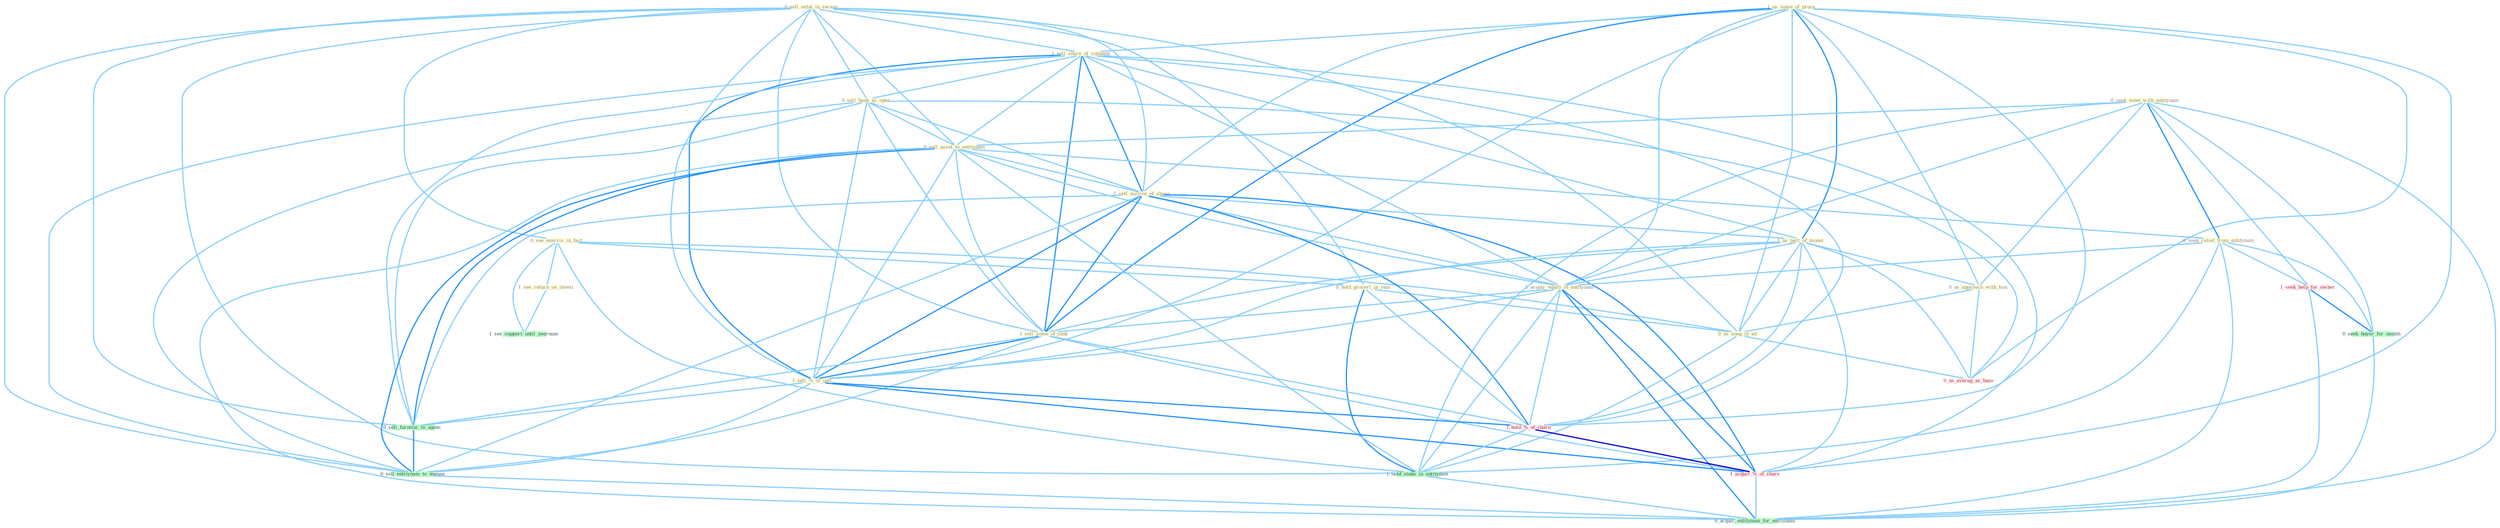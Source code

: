Graph G{ 
    node
    [shape=polygon,style=filled,width=.5,height=.06,color="#BDFCC9",fixedsize=true,fontsize=4,
    fontcolor="#2f4f4f"];
    {node
    [color="#ffffe0", fontcolor="#8b7d6b"] "0_sell_estat_in_swoop " "1_us_some_of_proce " "1_sell_share_of_compani " "0_see_exercis_in_fact " "0_hold_groceri_in_rear " "0_sell_bank_as_oper " "0_seek_meet_with_entitynam " "0_sell_asset_to_entitynam " "1_sell_million_of_share " "0_seek_relief_from_entitynam " "1_us_part_of_monei " "1_acquir_equiti_of_entitynam " "1_sell_some_of_junk " "1_sell_%_of_unit " "1_see_return_on_invest " "0_us_approach_with_him " "0_us_song_in_ad "}
{node [color="#fff0f5", fontcolor="#b22222"] "1_hold_%_of_share " "1_seek_help_for_owner " "1_acquir_%_of_share " "0_us_averag_as_base "}
edge [color="#B0E2FF"];

	"0_sell_estat_in_swoop " -- "1_sell_share_of_compani " [w="1", color="#87cefa" ];
	"0_sell_estat_in_swoop " -- "0_see_exercis_in_fact " [w="1", color="#87cefa" ];
	"0_sell_estat_in_swoop " -- "0_hold_groceri_in_rear " [w="1", color="#87cefa" ];
	"0_sell_estat_in_swoop " -- "0_sell_bank_as_oper " [w="1", color="#87cefa" ];
	"0_sell_estat_in_swoop " -- "0_sell_asset_to_entitynam " [w="1", color="#87cefa" ];
	"0_sell_estat_in_swoop " -- "1_sell_million_of_share " [w="1", color="#87cefa" ];
	"0_sell_estat_in_swoop " -- "1_sell_some_of_junk " [w="1", color="#87cefa" ];
	"0_sell_estat_in_swoop " -- "1_sell_%_of_unit " [w="1", color="#87cefa" ];
	"0_sell_estat_in_swoop " -- "0_us_song_in_ad " [w="1", color="#87cefa" ];
	"0_sell_estat_in_swoop " -- "1_hold_stake_in_entitynam " [w="1", color="#87cefa" ];
	"0_sell_estat_in_swoop " -- "0_sell_furnitur_to_agenc " [w="1", color="#87cefa" ];
	"0_sell_estat_in_swoop " -- "0_sell_entitynam_to_manag " [w="1", color="#87cefa" ];
	"1_us_some_of_proce " -- "1_sell_share_of_compani " [w="1", color="#87cefa" ];
	"1_us_some_of_proce " -- "1_sell_million_of_share " [w="1", color="#87cefa" ];
	"1_us_some_of_proce " -- "1_us_part_of_monei " [w="2", color="#1e90ff" , len=0.8];
	"1_us_some_of_proce " -- "1_acquir_equiti_of_entitynam " [w="1", color="#87cefa" ];
	"1_us_some_of_proce " -- "1_sell_some_of_junk " [w="2", color="#1e90ff" , len=0.8];
	"1_us_some_of_proce " -- "1_sell_%_of_unit " [w="1", color="#87cefa" ];
	"1_us_some_of_proce " -- "0_us_approach_with_him " [w="1", color="#87cefa" ];
	"1_us_some_of_proce " -- "0_us_song_in_ad " [w="1", color="#87cefa" ];
	"1_us_some_of_proce " -- "1_hold_%_of_share " [w="1", color="#87cefa" ];
	"1_us_some_of_proce " -- "1_acquir_%_of_share " [w="1", color="#87cefa" ];
	"1_us_some_of_proce " -- "0_us_averag_as_base " [w="1", color="#87cefa" ];
	"1_sell_share_of_compani " -- "0_sell_bank_as_oper " [w="1", color="#87cefa" ];
	"1_sell_share_of_compani " -- "0_sell_asset_to_entitynam " [w="1", color="#87cefa" ];
	"1_sell_share_of_compani " -- "1_sell_million_of_share " [w="2", color="#1e90ff" , len=0.8];
	"1_sell_share_of_compani " -- "1_us_part_of_monei " [w="1", color="#87cefa" ];
	"1_sell_share_of_compani " -- "1_acquir_equiti_of_entitynam " [w="1", color="#87cefa" ];
	"1_sell_share_of_compani " -- "1_sell_some_of_junk " [w="2", color="#1e90ff" , len=0.8];
	"1_sell_share_of_compani " -- "1_sell_%_of_unit " [w="2", color="#1e90ff" , len=0.8];
	"1_sell_share_of_compani " -- "1_hold_%_of_share " [w="1", color="#87cefa" ];
	"1_sell_share_of_compani " -- "1_acquir_%_of_share " [w="1", color="#87cefa" ];
	"1_sell_share_of_compani " -- "0_sell_furnitur_to_agenc " [w="1", color="#87cefa" ];
	"1_sell_share_of_compani " -- "0_sell_entitynam_to_manag " [w="1", color="#87cefa" ];
	"0_see_exercis_in_fact " -- "0_hold_groceri_in_rear " [w="1", color="#87cefa" ];
	"0_see_exercis_in_fact " -- "1_see_return_on_invest " [w="1", color="#87cefa" ];
	"0_see_exercis_in_fact " -- "0_us_song_in_ad " [w="1", color="#87cefa" ];
	"0_see_exercis_in_fact " -- "1_hold_stake_in_entitynam " [w="1", color="#87cefa" ];
	"0_see_exercis_in_fact " -- "1_see_support_until_yearnum " [w="1", color="#87cefa" ];
	"0_hold_groceri_in_rear " -- "0_us_song_in_ad " [w="1", color="#87cefa" ];
	"0_hold_groceri_in_rear " -- "1_hold_%_of_share " [w="1", color="#87cefa" ];
	"0_hold_groceri_in_rear " -- "1_hold_stake_in_entitynam " [w="2", color="#1e90ff" , len=0.8];
	"0_sell_bank_as_oper " -- "0_sell_asset_to_entitynam " [w="1", color="#87cefa" ];
	"0_sell_bank_as_oper " -- "1_sell_million_of_share " [w="1", color="#87cefa" ];
	"0_sell_bank_as_oper " -- "1_sell_some_of_junk " [w="1", color="#87cefa" ];
	"0_sell_bank_as_oper " -- "1_sell_%_of_unit " [w="1", color="#87cefa" ];
	"0_sell_bank_as_oper " -- "0_sell_furnitur_to_agenc " [w="1", color="#87cefa" ];
	"0_sell_bank_as_oper " -- "0_us_averag_as_base " [w="1", color="#87cefa" ];
	"0_sell_bank_as_oper " -- "0_sell_entitynam_to_manag " [w="1", color="#87cefa" ];
	"0_seek_meet_with_entitynam " -- "0_sell_asset_to_entitynam " [w="1", color="#87cefa" ];
	"0_seek_meet_with_entitynam " -- "0_seek_relief_from_entitynam " [w="2", color="#1e90ff" , len=0.8];
	"0_seek_meet_with_entitynam " -- "1_acquir_equiti_of_entitynam " [w="1", color="#87cefa" ];
	"0_seek_meet_with_entitynam " -- "0_us_approach_with_him " [w="1", color="#87cefa" ];
	"0_seek_meet_with_entitynam " -- "1_hold_stake_in_entitynam " [w="1", color="#87cefa" ];
	"0_seek_meet_with_entitynam " -- "1_seek_help_for_owner " [w="1", color="#87cefa" ];
	"0_seek_meet_with_entitynam " -- "0_seek_buyer_for_month " [w="1", color="#87cefa" ];
	"0_seek_meet_with_entitynam " -- "0_acquir_entitynam_for_entitynam " [w="1", color="#87cefa" ];
	"0_sell_asset_to_entitynam " -- "1_sell_million_of_share " [w="1", color="#87cefa" ];
	"0_sell_asset_to_entitynam " -- "0_seek_relief_from_entitynam " [w="1", color="#87cefa" ];
	"0_sell_asset_to_entitynam " -- "1_acquir_equiti_of_entitynam " [w="1", color="#87cefa" ];
	"0_sell_asset_to_entitynam " -- "1_sell_some_of_junk " [w="1", color="#87cefa" ];
	"0_sell_asset_to_entitynam " -- "1_sell_%_of_unit " [w="1", color="#87cefa" ];
	"0_sell_asset_to_entitynam " -- "1_hold_stake_in_entitynam " [w="1", color="#87cefa" ];
	"0_sell_asset_to_entitynam " -- "0_sell_furnitur_to_agenc " [w="2", color="#1e90ff" , len=0.8];
	"0_sell_asset_to_entitynam " -- "0_sell_entitynam_to_manag " [w="2", color="#1e90ff" , len=0.8];
	"0_sell_asset_to_entitynam " -- "0_acquir_entitynam_for_entitynam " [w="1", color="#87cefa" ];
	"1_sell_million_of_share " -- "1_us_part_of_monei " [w="1", color="#87cefa" ];
	"1_sell_million_of_share " -- "1_acquir_equiti_of_entitynam " [w="1", color="#87cefa" ];
	"1_sell_million_of_share " -- "1_sell_some_of_junk " [w="2", color="#1e90ff" , len=0.8];
	"1_sell_million_of_share " -- "1_sell_%_of_unit " [w="2", color="#1e90ff" , len=0.8];
	"1_sell_million_of_share " -- "1_hold_%_of_share " [w="2", color="#1e90ff" , len=0.8];
	"1_sell_million_of_share " -- "1_acquir_%_of_share " [w="2", color="#1e90ff" , len=0.8];
	"1_sell_million_of_share " -- "0_sell_furnitur_to_agenc " [w="1", color="#87cefa" ];
	"1_sell_million_of_share " -- "0_sell_entitynam_to_manag " [w="1", color="#87cefa" ];
	"0_seek_relief_from_entitynam " -- "1_acquir_equiti_of_entitynam " [w="1", color="#87cefa" ];
	"0_seek_relief_from_entitynam " -- "1_hold_stake_in_entitynam " [w="1", color="#87cefa" ];
	"0_seek_relief_from_entitynam " -- "1_seek_help_for_owner " [w="1", color="#87cefa" ];
	"0_seek_relief_from_entitynam " -- "0_seek_buyer_for_month " [w="1", color="#87cefa" ];
	"0_seek_relief_from_entitynam " -- "0_acquir_entitynam_for_entitynam " [w="1", color="#87cefa" ];
	"1_us_part_of_monei " -- "1_acquir_equiti_of_entitynam " [w="1", color="#87cefa" ];
	"1_us_part_of_monei " -- "1_sell_some_of_junk " [w="1", color="#87cefa" ];
	"1_us_part_of_monei " -- "1_sell_%_of_unit " [w="1", color="#87cefa" ];
	"1_us_part_of_monei " -- "0_us_approach_with_him " [w="1", color="#87cefa" ];
	"1_us_part_of_monei " -- "0_us_song_in_ad " [w="1", color="#87cefa" ];
	"1_us_part_of_monei " -- "1_hold_%_of_share " [w="1", color="#87cefa" ];
	"1_us_part_of_monei " -- "1_acquir_%_of_share " [w="1", color="#87cefa" ];
	"1_us_part_of_monei " -- "0_us_averag_as_base " [w="1", color="#87cefa" ];
	"1_acquir_equiti_of_entitynam " -- "1_sell_some_of_junk " [w="1", color="#87cefa" ];
	"1_acquir_equiti_of_entitynam " -- "1_sell_%_of_unit " [w="1", color="#87cefa" ];
	"1_acquir_equiti_of_entitynam " -- "1_hold_%_of_share " [w="1", color="#87cefa" ];
	"1_acquir_equiti_of_entitynam " -- "1_hold_stake_in_entitynam " [w="1", color="#87cefa" ];
	"1_acquir_equiti_of_entitynam " -- "1_acquir_%_of_share " [w="2", color="#1e90ff" , len=0.8];
	"1_acquir_equiti_of_entitynam " -- "0_acquir_entitynam_for_entitynam " [w="2", color="#1e90ff" , len=0.8];
	"1_sell_some_of_junk " -- "1_sell_%_of_unit " [w="2", color="#1e90ff" , len=0.8];
	"1_sell_some_of_junk " -- "1_hold_%_of_share " [w="1", color="#87cefa" ];
	"1_sell_some_of_junk " -- "1_acquir_%_of_share " [w="1", color="#87cefa" ];
	"1_sell_some_of_junk " -- "0_sell_furnitur_to_agenc " [w="1", color="#87cefa" ];
	"1_sell_some_of_junk " -- "0_sell_entitynam_to_manag " [w="1", color="#87cefa" ];
	"1_sell_%_of_unit " -- "1_hold_%_of_share " [w="2", color="#1e90ff" , len=0.8];
	"1_sell_%_of_unit " -- "1_acquir_%_of_share " [w="2", color="#1e90ff" , len=0.8];
	"1_sell_%_of_unit " -- "0_sell_furnitur_to_agenc " [w="1", color="#87cefa" ];
	"1_sell_%_of_unit " -- "0_sell_entitynam_to_manag " [w="1", color="#87cefa" ];
	"1_see_return_on_invest " -- "1_see_support_until_yearnum " [w="1", color="#87cefa" ];
	"0_us_approach_with_him " -- "0_us_song_in_ad " [w="1", color="#87cefa" ];
	"0_us_approach_with_him " -- "0_us_averag_as_base " [w="1", color="#87cefa" ];
	"0_us_song_in_ad " -- "1_hold_stake_in_entitynam " [w="1", color="#87cefa" ];
	"0_us_song_in_ad " -- "0_us_averag_as_base " [w="1", color="#87cefa" ];
	"1_hold_%_of_share " -- "1_hold_stake_in_entitynam " [w="1", color="#87cefa" ];
	"1_hold_%_of_share " -- "1_acquir_%_of_share " [w="3", color="#0000cd" , len=0.6];
	"1_hold_stake_in_entitynam " -- "0_acquir_entitynam_for_entitynam " [w="1", color="#87cefa" ];
	"1_seek_help_for_owner " -- "0_seek_buyer_for_month " [w="2", color="#1e90ff" , len=0.8];
	"1_seek_help_for_owner " -- "0_acquir_entitynam_for_entitynam " [w="1", color="#87cefa" ];
	"0_seek_buyer_for_month " -- "0_acquir_entitynam_for_entitynam " [w="1", color="#87cefa" ];
	"1_acquir_%_of_share " -- "0_acquir_entitynam_for_entitynam " [w="1", color="#87cefa" ];
	"0_sell_furnitur_to_agenc " -- "0_sell_entitynam_to_manag " [w="2", color="#1e90ff" , len=0.8];
	"0_sell_entitynam_to_manag " -- "0_acquir_entitynam_for_entitynam " [w="1", color="#87cefa" ];
}